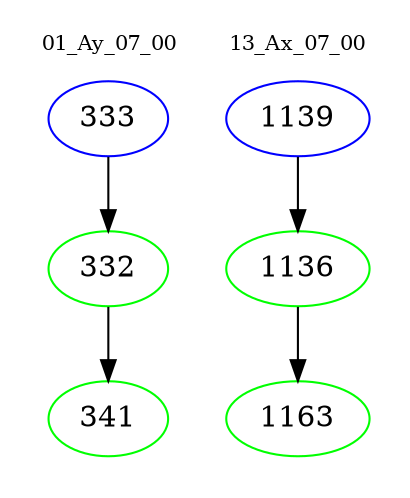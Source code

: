 digraph{
subgraph cluster_0 {
color = white
label = "01_Ay_07_00";
fontsize=10;
T0_333 [label="333", color="blue"]
T0_333 -> T0_332 [color="black"]
T0_332 [label="332", color="green"]
T0_332 -> T0_341 [color="black"]
T0_341 [label="341", color="green"]
}
subgraph cluster_1 {
color = white
label = "13_Ax_07_00";
fontsize=10;
T1_1139 [label="1139", color="blue"]
T1_1139 -> T1_1136 [color="black"]
T1_1136 [label="1136", color="green"]
T1_1136 -> T1_1163 [color="black"]
T1_1163 [label="1163", color="green"]
}
}
